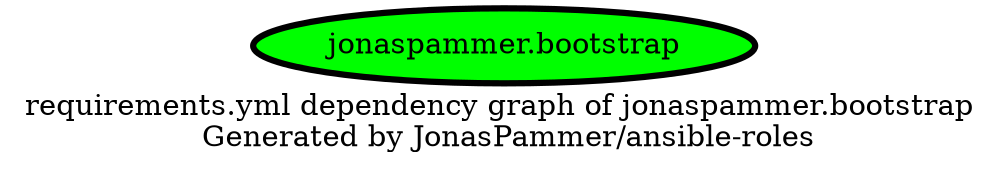 digraph hierarchy {
  label = "requirements.yml dependency graph of jonaspammer.bootstrap \n Generated by JonasPammer/ansible-roles" ;
  overlap=false

  {
    "jonaspammer.bootstrap" [fillcolor=green style=filled penwidth=3]
  }


}